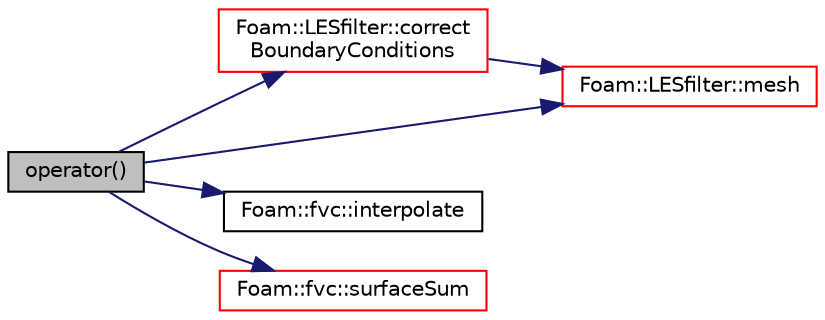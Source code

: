 digraph "operator()"
{
  bgcolor="transparent";
  edge [fontname="Helvetica",fontsize="10",labelfontname="Helvetica",labelfontsize="10"];
  node [fontname="Helvetica",fontsize="10",shape=record];
  rankdir="LR";
  Node936 [label="operator()",height=0.2,width=0.4,color="black", fillcolor="grey75", style="filled", fontcolor="black"];
  Node936 -> Node937 [color="midnightblue",fontsize="10",style="solid",fontname="Helvetica"];
  Node937 [label="Foam::LESfilter::correct\lBoundaryConditions",height=0.2,width=0.4,color="red",URL="$a32269.html#a3600a89c068cd70021ee6d2cad2b41b3",tooltip="Temporary function to ensure the coupled boundary conditions of the. "];
  Node937 -> Node939 [color="midnightblue",fontsize="10",style="solid",fontname="Helvetica"];
  Node939 [label="Foam::LESfilter::mesh",height=0.2,width=0.4,color="red",URL="$a32269.html#a470f06cfb9b6ee887cd85d63de275607",tooltip="Return mesh reference. "];
  Node936 -> Node942 [color="midnightblue",fontsize="10",style="solid",fontname="Helvetica"];
  Node942 [label="Foam::fvc::interpolate",height=0.2,width=0.4,color="black",URL="$a21861.html#a768cc91e806b7278729a11134de57ecf",tooltip="Interpolate field onto faces using scheme given by Istream. "];
  Node936 -> Node939 [color="midnightblue",fontsize="10",style="solid",fontname="Helvetica"];
  Node936 -> Node943 [color="midnightblue",fontsize="10",style="solid",fontname="Helvetica"];
  Node943 [label="Foam::fvc::surfaceSum",height=0.2,width=0.4,color="red",URL="$a21861.html#aa0a1e3c4ec02aa6a37f517c4d5270046"];
}
